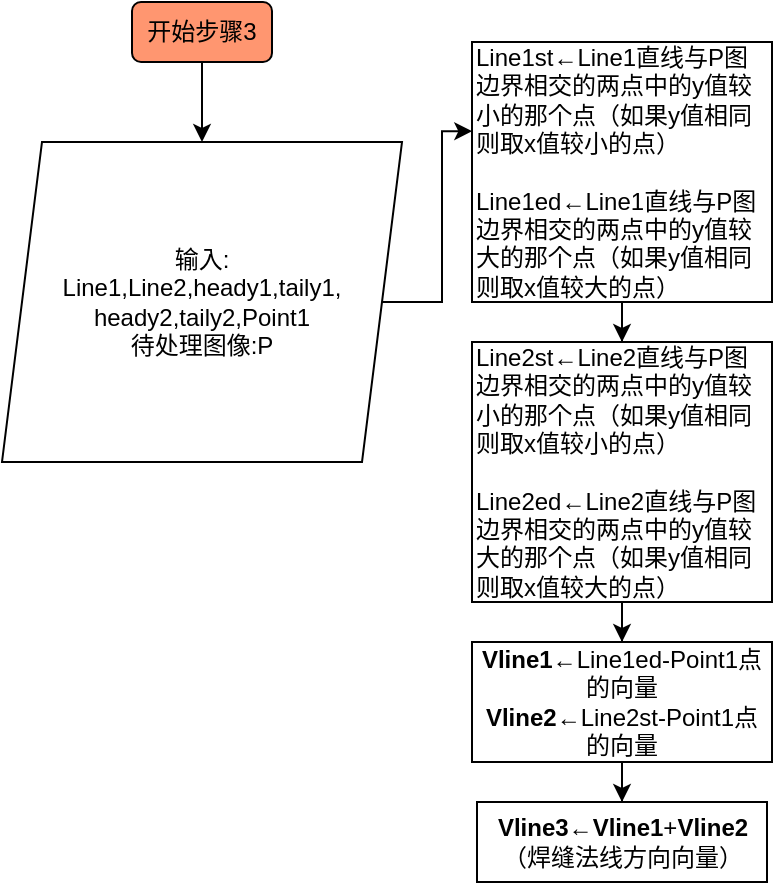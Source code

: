 <mxfile version="20.8.13" type="github">
  <diagram name="第 1 页" id="rETTcwL7LsP54SnjjD1j">
    <mxGraphModel dx="724" dy="401" grid="1" gridSize="10" guides="1" tooltips="1" connect="1" arrows="1" fold="1" page="1" pageScale="1" pageWidth="827" pageHeight="1169" math="0" shadow="0">
      <root>
        <mxCell id="0" />
        <mxCell id="1" parent="0" />
        <mxCell id="cih99ucHB3GzwZgFhCS5-3" value="" style="edgeStyle=orthogonalEdgeStyle;rounded=0;orthogonalLoop=1;jettySize=auto;html=1;" edge="1" parent="1" source="cih99ucHB3GzwZgFhCS5-1" target="cih99ucHB3GzwZgFhCS5-2">
          <mxGeometry relative="1" as="geometry" />
        </mxCell>
        <mxCell id="cih99ucHB3GzwZgFhCS5-1" value="开始步骤3" style="rounded=1;whiteSpace=wrap;html=1;fillColor=#FF9670;" vertex="1" parent="1">
          <mxGeometry x="70" y="10" width="70" height="30" as="geometry" />
        </mxCell>
        <mxCell id="cih99ucHB3GzwZgFhCS5-9" style="edgeStyle=orthogonalEdgeStyle;rounded=0;orthogonalLoop=1;jettySize=auto;html=1;entryX=0.001;entryY=0.343;entryDx=0;entryDy=0;entryPerimeter=0;" edge="1" parent="1" source="cih99ucHB3GzwZgFhCS5-2" target="cih99ucHB3GzwZgFhCS5-6">
          <mxGeometry relative="1" as="geometry" />
        </mxCell>
        <mxCell id="cih99ucHB3GzwZgFhCS5-2" value="输入:&lt;br&gt;Line1,Line2,heady1,taily1,&lt;br&gt;heady2,taily2,Point1&lt;br&gt;待处理图像:P" style="shape=parallelogram;perimeter=parallelogramPerimeter;whiteSpace=wrap;html=1;fixedSize=1;" vertex="1" parent="1">
          <mxGeometry x="5" y="80" width="200" height="160" as="geometry" />
        </mxCell>
        <mxCell id="cih99ucHB3GzwZgFhCS5-10" value="" style="edgeStyle=orthogonalEdgeStyle;rounded=0;orthogonalLoop=1;jettySize=auto;html=1;" edge="1" parent="1" source="cih99ucHB3GzwZgFhCS5-6" target="cih99ucHB3GzwZgFhCS5-8">
          <mxGeometry relative="1" as="geometry" />
        </mxCell>
        <mxCell id="cih99ucHB3GzwZgFhCS5-6" value="Line1st←Line1直线与P图边界相交的两点中的y值较小的那个点（如果y值相同则取x值较小的点）&lt;br&gt;&lt;br&gt;Line1ed←Line1直线与P图边界相交的两点中的y值较大的那个点（如果y值相同则取x值较大的点）" style="rounded=0;whiteSpace=wrap;html=1;align=left;" vertex="1" parent="1">
          <mxGeometry x="240" y="30" width="150" height="130" as="geometry" />
        </mxCell>
        <mxCell id="cih99ucHB3GzwZgFhCS5-12" value="" style="edgeStyle=orthogonalEdgeStyle;rounded=0;orthogonalLoop=1;jettySize=auto;html=1;" edge="1" parent="1" source="cih99ucHB3GzwZgFhCS5-8" target="cih99ucHB3GzwZgFhCS5-11">
          <mxGeometry relative="1" as="geometry" />
        </mxCell>
        <mxCell id="cih99ucHB3GzwZgFhCS5-8" value="Line2st←Line2直线与P图边界相交的两点中的y值较小的那个点（如果y值相同则取x值较小的点）&lt;br&gt;&lt;br&gt;Line2ed←Line2直线与P图边界相交的两点中的y值较大的那个点（如果y值相同则取x值较大的点）" style="rounded=0;whiteSpace=wrap;html=1;align=left;" vertex="1" parent="1">
          <mxGeometry x="240" y="180" width="150" height="130" as="geometry" />
        </mxCell>
        <mxCell id="cih99ucHB3GzwZgFhCS5-11" value="&lt;b&gt;Vline1←&lt;/b&gt;Line1ed-Point1点的向量" style="rounded=0;whiteSpace=wrap;html=1;" vertex="1" parent="1">
          <mxGeometry x="240" y="330" width="150" height="60" as="geometry" />
        </mxCell>
        <mxCell id="cih99ucHB3GzwZgFhCS5-15" value="" style="edgeStyle=orthogonalEdgeStyle;rounded=0;orthogonalLoop=1;jettySize=auto;html=1;" edge="1" parent="1" source="cih99ucHB3GzwZgFhCS5-13" target="cih99ucHB3GzwZgFhCS5-14">
          <mxGeometry relative="1" as="geometry" />
        </mxCell>
        <mxCell id="cih99ucHB3GzwZgFhCS5-13" value="&lt;b&gt;Vline1←&lt;/b&gt;Line1ed-Point1点的向量&lt;br&gt;&lt;b&gt;Vline2&lt;/b&gt;←Line2st-Point1点的向量" style="rounded=0;whiteSpace=wrap;html=1;" vertex="1" parent="1">
          <mxGeometry x="240" y="330" width="150" height="60" as="geometry" />
        </mxCell>
        <mxCell id="cih99ucHB3GzwZgFhCS5-14" value="&lt;b&gt;Vline3←&lt;/b&gt;&lt;b style=&quot;border-color: var(--border-color);&quot;&gt;Vline1&lt;/b&gt;&lt;span style=&quot;border-color: var(--border-color);&quot;&gt;+&lt;/span&gt;&lt;span style=&quot;border-color: var(--border-color);&quot;&gt;&lt;b&gt;Vline2&lt;/b&gt;&lt;br&gt;（焊缝法线方向向量）&lt;br&gt;&lt;/span&gt;" style="rounded=0;whiteSpace=wrap;html=1;" vertex="1" parent="1">
          <mxGeometry x="242.5" y="410" width="145" height="40" as="geometry" />
        </mxCell>
      </root>
    </mxGraphModel>
  </diagram>
</mxfile>
